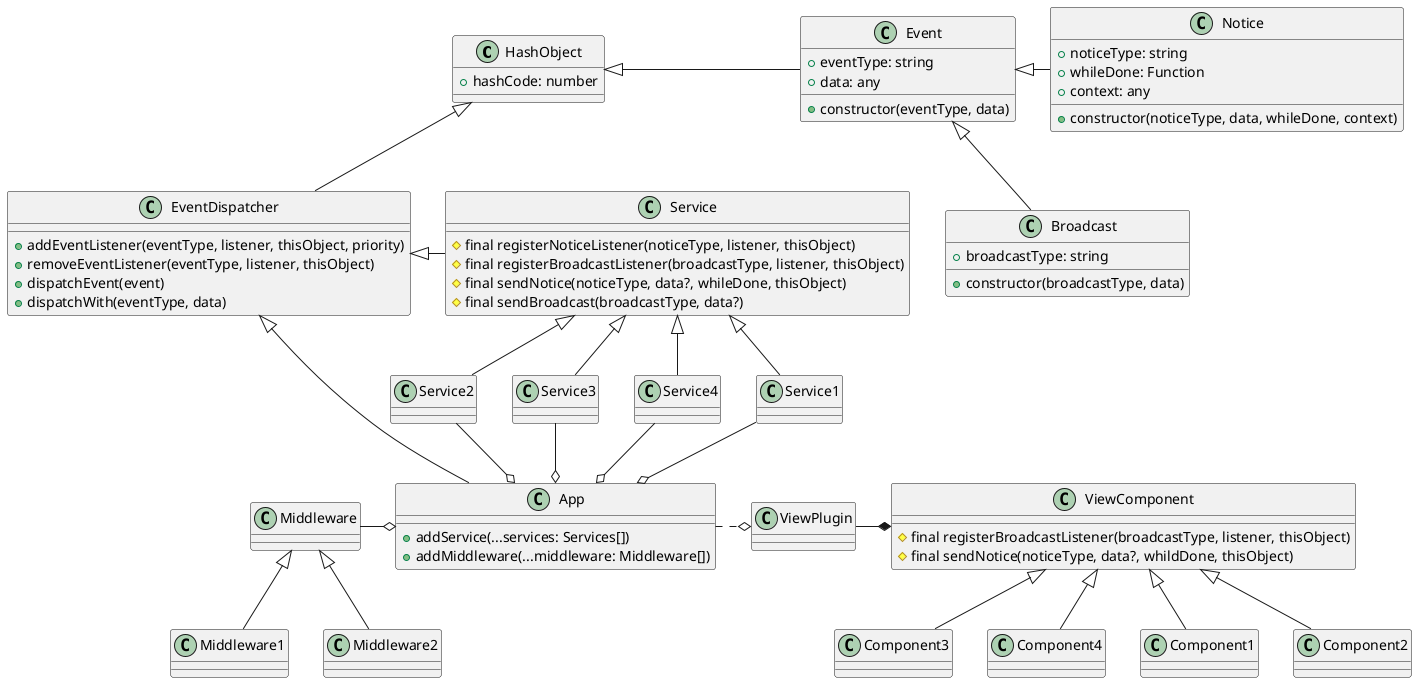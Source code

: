 @startuml ClassDefination

class HashObject {
    + hashCode: number
}

class Event {
    + eventType: string
    + data: any
    + constructor(eventType, data)
}

class EventDispatcher {
    + addEventListener(eventType, listener, thisObject, priority)
    + removeEventListener(eventType, listener, thisObject)
    + dispatchEvent(event)
    + dispatchWith(eventType, data)
}

class Service {
    # final registerNoticeListener(noticeType, listener, thisObject)
    # final registerBroadcastListener(broadcastType, listener, thisObject)
    # final sendNotice(noticeType, data?, whileDone, thisObject)
    # final sendBroadcast(broadcastType, data?)
}

class App {
    + addService(...services: Services[])
    + addMiddleware(...middleware: Middleware[])
}

class ViewComponent {
    # final registerBroadcastListener(broadcastType, listener, thisObject)
    # final sendNotice(noticeType, data?, whildDone, thisObject)
}

class Notice {
    + noticeType: string
    + whileDone: Function
    + context: any
    + constructor(noticeType, data, whileDone, context)
}

class Broadcast {
    + broadcastType: string
    + constructor(broadcastType, data)
}

HashObject <|- Event
Event <|- Notice
Event <|-- Broadcast
HashObject <|-- EventDispatcher
EventDispatcher <|- Service
EventDispatcher <|-- App
Service <|--Service1
Service <|--Service2
Service <|--Service3
Service <|--Service4
Service1 --o App
Service2 --o App
Service3 --o App
Service4 --o App
App .o ViewPlugin
ViewPlugin -* ViewComponent
ViewComponent <|-- Component1
ViewComponent <|-- Component2
ViewComponent <|-- Component3
ViewComponent <|-- Component4
Middleware -o App 
Middleware <|-- Middleware1
Middleware <|-- Middleware2

@enduml